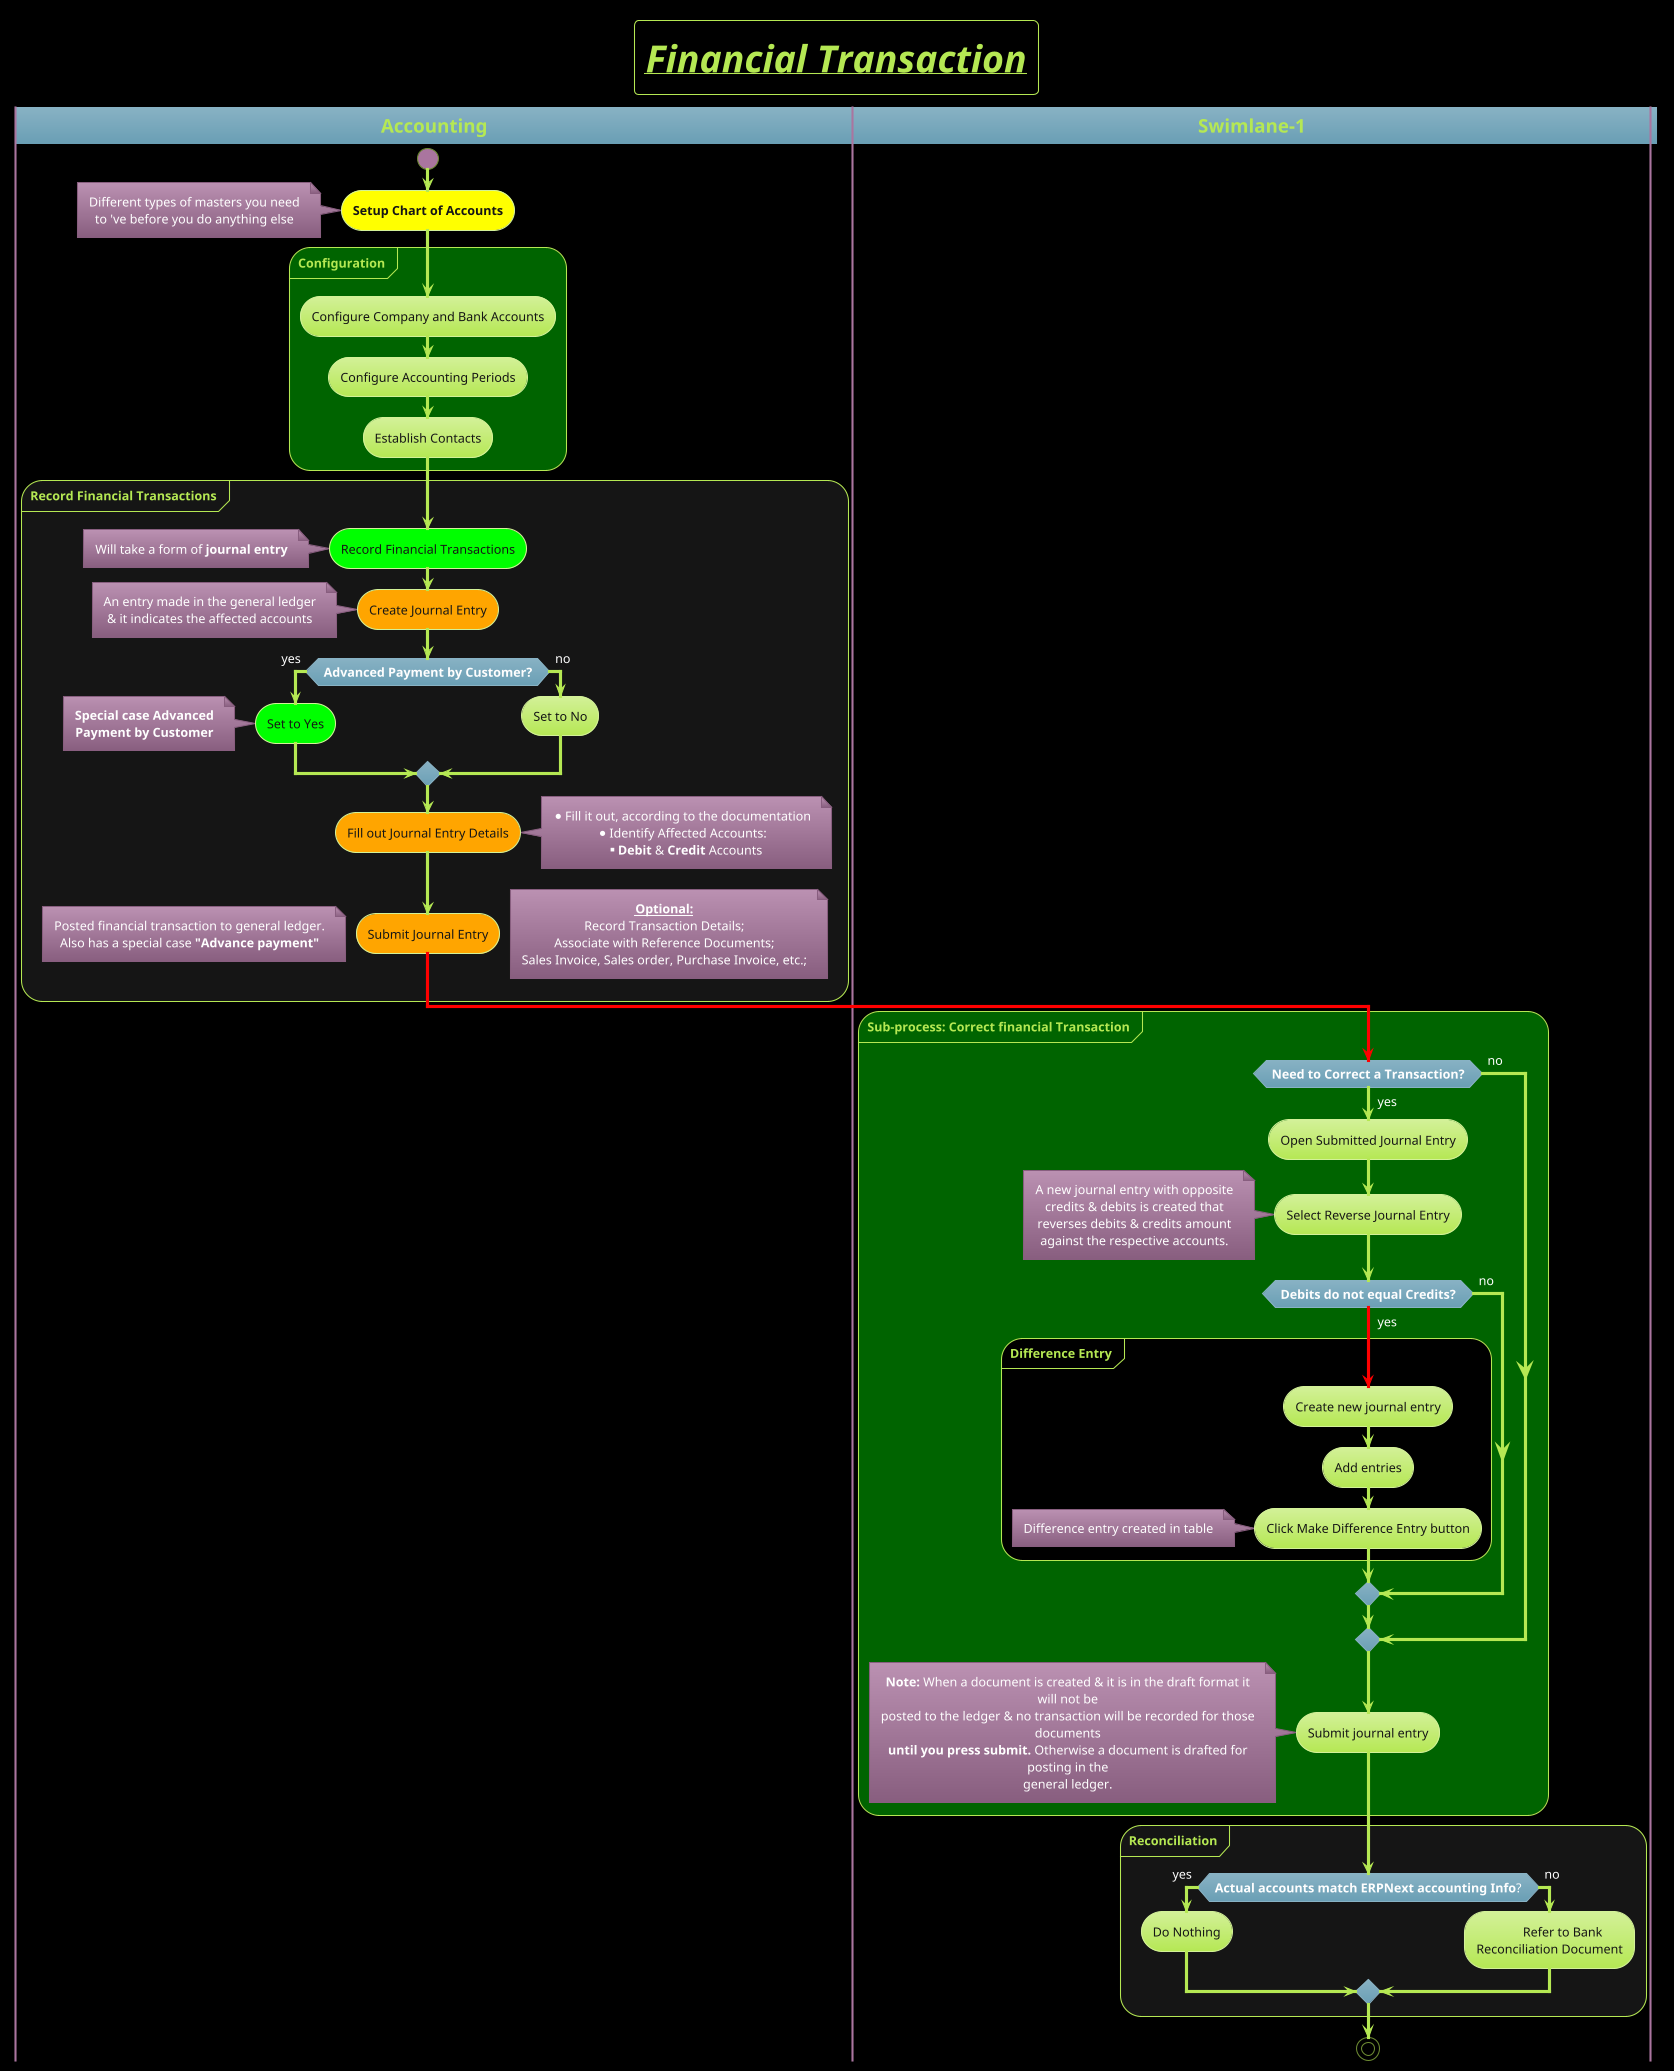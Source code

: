 @startuml
title = <i><u><b>Financial Transaction
!theme hacker

' Place the background color line after the theme
skinparam BackgroundColor #black
skinparam wrapwidth 360

'Text in the boxes becomes centered
skinparam defaultTextAlignment center


|<b><size:18>Accounting|
start
#yellow:**Setup Chart of Accounts**;
note left: Different types of masters you need \nto 've before you do anything else

group **Configuration** #darkgreen

    :Configure Company and Bank Accounts;
    :Configure Accounting Periods;
    :Establish Contacts;

end group

group **Record Financial Transactions**

    #lime:Record Financial Transactions;
    note left: Will take a form of **journal entry**
    #orange:Create Journal Entry;
    note left: An entry made in the general ledger \n& it indicates the affected accounts

    if (**Advanced Payment by Customer?**) then (yes)
    #lime:Set to Yes;
    note left: **Special case Advanced** \n**Payment by Customer**
    else (no)
    :Set to No;
    endif

    #orange:Fill out Journal Entry Details;

    note right
    * Fill it out, according to the documentation
    *Identify Affected Accounts:
    ** **Debit** & **Credit** Accounts
    end note

    #orange:Submit Journal Entry;
    note left: Posted financial transaction to general ledger. \nAlso has a special case **"Advance payment"**
    note right: **__Optional:__ **\nRecord Transaction Details;\nAssociate with Reference Documents;\nSales Invoice, Sales order, Purchase Invoice, etc.;
    -[#red]->

end group

|<b><size:18>Swimlane-1|

group **Sub-process: Correct financial Transaction** #darkgreen
    if (**Need to Correct a Transaction?**) then (yes)
       :Open Submitted Journal Entry;
       :Select Reverse Journal Entry;
    note left
    A new journal entry with opposite
    credits & debits is created that
    reverses debits & credits amount
    against the respective accounts.
    end note
    if (**Debits do not equal Credits?**) then (yes)
    -[#red]->

group **Difference Entry** #black
    :Create new journal entry;
    :Add entries;
    :Click Make Difference Entry button;
    note left: Difference entry created in table


end group

    else (no)

  endif
    else (no)

endif

    :Submit journal entry;
    note left
    **Note:** When a document is created & it is in the draft format it will not be
    posted to the ledger & no transaction will be recorded for those  documents
    **until you press submit.** Otherwise a document is drafted for posting in the
    general ledger.
    end note

end group

group **Reconciliation**
    if (**Actual accounts match ERPNext accounting Info**?) is (yes) then
      :Do Nothing;
    else (no)
      :\tRefer to Bank \nReconciliation Document;
    endif
end group

stop

@enduml
